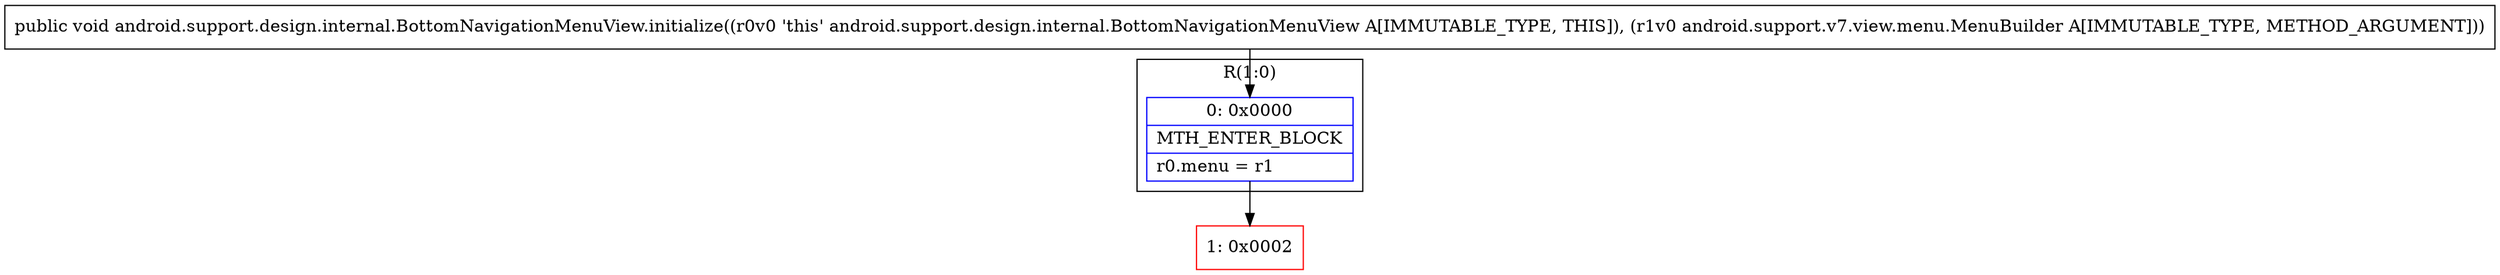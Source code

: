 digraph "CFG forandroid.support.design.internal.BottomNavigationMenuView.initialize(Landroid\/support\/v7\/view\/menu\/MenuBuilder;)V" {
subgraph cluster_Region_1629491400 {
label = "R(1:0)";
node [shape=record,color=blue];
Node_0 [shape=record,label="{0\:\ 0x0000|MTH_ENTER_BLOCK\l|r0.menu = r1\l}"];
}
Node_1 [shape=record,color=red,label="{1\:\ 0x0002}"];
MethodNode[shape=record,label="{public void android.support.design.internal.BottomNavigationMenuView.initialize((r0v0 'this' android.support.design.internal.BottomNavigationMenuView A[IMMUTABLE_TYPE, THIS]), (r1v0 android.support.v7.view.menu.MenuBuilder A[IMMUTABLE_TYPE, METHOD_ARGUMENT])) }"];
MethodNode -> Node_0;
Node_0 -> Node_1;
}

